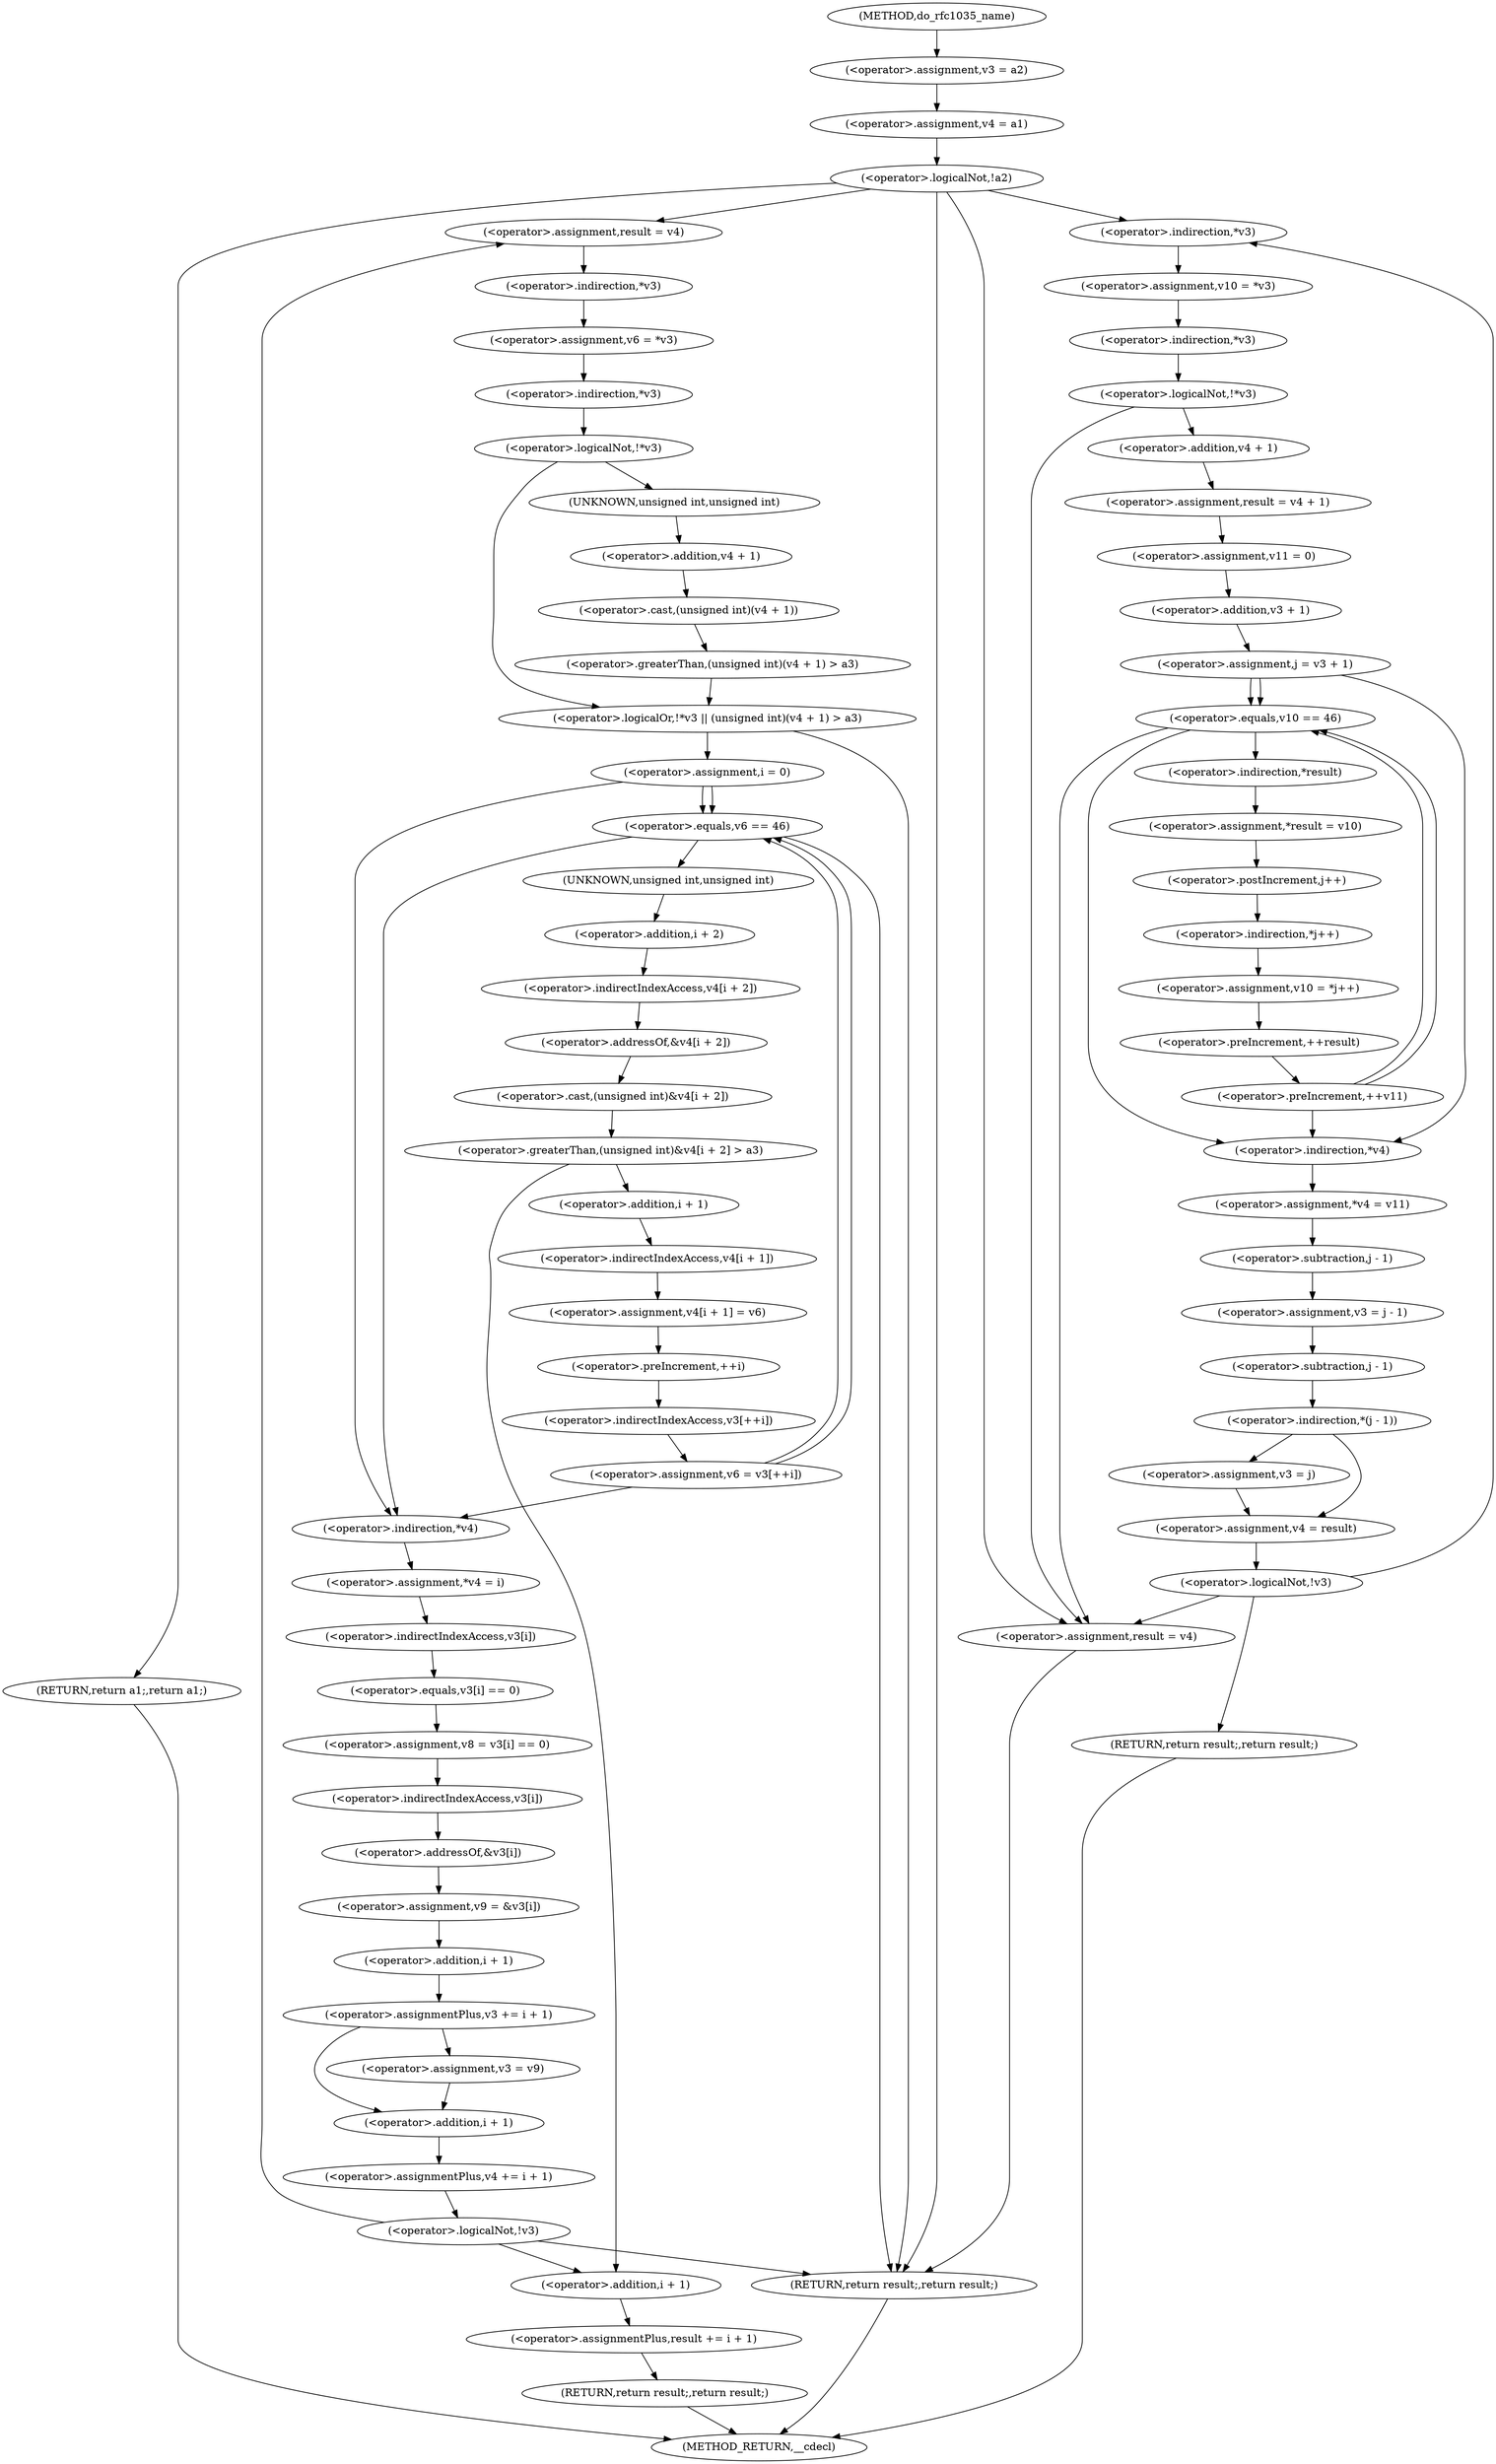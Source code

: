 digraph do_rfc1035_name {  
"1000126" [label = "(<operator>.assignment,v3 = a2)" ]
"1000129" [label = "(<operator>.assignment,v4 = a1)" ]
"1000133" [label = "(<operator>.logicalNot,!a2)" ]
"1000135" [label = "(RETURN,return a1;,return a1;)" ]
"1000143" [label = "(<operator>.assignment,result = v4)" ]
"1000146" [label = "(<operator>.assignment,v6 = *v3)" ]
"1000148" [label = "(<operator>.indirection,*v3)" ]
"1000151" [label = "(<operator>.logicalOr,!*v3 || (unsigned int)(v4 + 1) > a3)" ]
"1000152" [label = "(<operator>.logicalNot,!*v3)" ]
"1000153" [label = "(<operator>.indirection,*v3)" ]
"1000155" [label = "(<operator>.greaterThan,(unsigned int)(v4 + 1) > a3)" ]
"1000156" [label = "(<operator>.cast,(unsigned int)(v4 + 1))" ]
"1000157" [label = "(UNKNOWN,unsigned int,unsigned int)" ]
"1000158" [label = "(<operator>.addition,v4 + 1)" ]
"1000164" [label = "(<operator>.assignment,i = 0)" ]
"1000168" [label = "(<operator>.assignment,v6 = v3[++i])" ]
"1000170" [label = "(<operator>.indirectIndexAccess,v3[++i])" ]
"1000172" [label = "(<operator>.preIncrement,++i)" ]
"1000176" [label = "(<operator>.equals,v6 == 46)" ]
"1000181" [label = "(<operator>.greaterThan,(unsigned int)&v4[i + 2] > a3)" ]
"1000182" [label = "(<operator>.cast,(unsigned int)&v4[i + 2])" ]
"1000183" [label = "(UNKNOWN,unsigned int,unsigned int)" ]
"1000184" [label = "(<operator>.addressOf,&v4[i + 2])" ]
"1000185" [label = "(<operator>.indirectIndexAccess,v4[i + 2])" ]
"1000187" [label = "(<operator>.addition,i + 2)" ]
"1000192" [label = "(<operator>.assignment,v4[i + 1] = v6)" ]
"1000193" [label = "(<operator>.indirectIndexAccess,v4[i + 1])" ]
"1000195" [label = "(<operator>.addition,i + 1)" ]
"1000199" [label = "(<operator>.assignment,*v4 = i)" ]
"1000200" [label = "(<operator>.indirection,*v4)" ]
"1000203" [label = "(<operator>.assignment,v8 = v3[i] == 0)" ]
"1000205" [label = "(<operator>.equals,v3[i] == 0)" ]
"1000206" [label = "(<operator>.indirectIndexAccess,v3[i])" ]
"1000210" [label = "(<operator>.assignment,v9 = &v3[i])" ]
"1000212" [label = "(<operator>.addressOf,&v3[i])" ]
"1000213" [label = "(<operator>.indirectIndexAccess,v3[i])" ]
"1000216" [label = "(<operator>.assignmentPlus,v3 += i + 1)" ]
"1000218" [label = "(<operator>.addition,i + 1)" ]
"1000223" [label = "(<operator>.assignment,v3 = v9)" ]
"1000226" [label = "(<operator>.assignmentPlus,v4 += i + 1)" ]
"1000228" [label = "(<operator>.addition,i + 1)" ]
"1000232" [label = "(<operator>.logicalNot,!v3)" ]
"1000236" [label = "(<operator>.assignmentPlus,result += i + 1)" ]
"1000238" [label = "(<operator>.addition,i + 1)" ]
"1000241" [label = "(RETURN,return result;,return result;)" ]
"1000248" [label = "(<operator>.assignment,v10 = *v3)" ]
"1000250" [label = "(<operator>.indirection,*v3)" ]
"1000253" [label = "(<operator>.logicalNot,!*v3)" ]
"1000254" [label = "(<operator>.indirection,*v3)" ]
"1000257" [label = "(<operator>.assignment,result = v4 + 1)" ]
"1000259" [label = "(<operator>.addition,v4 + 1)" ]
"1000262" [label = "(<operator>.assignment,v11 = 0)" ]
"1000266" [label = "(<operator>.assignment,j = v3 + 1)" ]
"1000268" [label = "(<operator>.addition,v3 + 1)" ]
"1000272" [label = "(<operator>.preIncrement,++v11)" ]
"1000276" [label = "(<operator>.equals,v10 == 46)" ]
"1000280" [label = "(<operator>.assignment,*result = v10)" ]
"1000281" [label = "(<operator>.indirection,*result)" ]
"1000284" [label = "(<operator>.assignment,v10 = *j++)" ]
"1000286" [label = "(<operator>.indirection,*j++)" ]
"1000287" [label = "(<operator>.postIncrement,j++)" ]
"1000289" [label = "(<operator>.preIncrement,++result)" ]
"1000291" [label = "(<operator>.assignment,*v4 = v11)" ]
"1000292" [label = "(<operator>.indirection,*v4)" ]
"1000295" [label = "(<operator>.assignment,v3 = j - 1)" ]
"1000297" [label = "(<operator>.subtraction,j - 1)" ]
"1000301" [label = "(<operator>.indirection,*(j - 1))" ]
"1000302" [label = "(<operator>.subtraction,j - 1)" ]
"1000305" [label = "(<operator>.assignment,v3 = j)" ]
"1000308" [label = "(<operator>.assignment,v4 = result)" ]
"1000312" [label = "(<operator>.logicalNot,!v3)" ]
"1000314" [label = "(RETURN,return result;,return result;)" ]
"1000316" [label = "(<operator>.assignment,result = v4)" ]
"1000319" [label = "(RETURN,return result;,return result;)" ]
"1000111" [label = "(METHOD,do_rfc1035_name)" ]
"1000321" [label = "(METHOD_RETURN,__cdecl)" ]
  "1000126" -> "1000129" 
  "1000129" -> "1000133" 
  "1000133" -> "1000135" 
  "1000133" -> "1000143" 
  "1000133" -> "1000319" 
  "1000133" -> "1000250" 
  "1000133" -> "1000316" 
  "1000135" -> "1000321" 
  "1000143" -> "1000148" 
  "1000146" -> "1000153" 
  "1000148" -> "1000146" 
  "1000151" -> "1000319" 
  "1000151" -> "1000164" 
  "1000152" -> "1000157" 
  "1000152" -> "1000151" 
  "1000153" -> "1000152" 
  "1000155" -> "1000151" 
  "1000156" -> "1000155" 
  "1000157" -> "1000158" 
  "1000158" -> "1000156" 
  "1000164" -> "1000176" 
  "1000164" -> "1000176" 
  "1000164" -> "1000200" 
  "1000168" -> "1000176" 
  "1000168" -> "1000176" 
  "1000168" -> "1000200" 
  "1000170" -> "1000168" 
  "1000172" -> "1000170" 
  "1000176" -> "1000183" 
  "1000176" -> "1000200" 
  "1000176" -> "1000319" 
  "1000181" -> "1000238" 
  "1000181" -> "1000195" 
  "1000182" -> "1000181" 
  "1000183" -> "1000187" 
  "1000184" -> "1000182" 
  "1000185" -> "1000184" 
  "1000187" -> "1000185" 
  "1000192" -> "1000172" 
  "1000193" -> "1000192" 
  "1000195" -> "1000193" 
  "1000199" -> "1000206" 
  "1000200" -> "1000199" 
  "1000203" -> "1000213" 
  "1000205" -> "1000203" 
  "1000206" -> "1000205" 
  "1000210" -> "1000218" 
  "1000212" -> "1000210" 
  "1000213" -> "1000212" 
  "1000216" -> "1000223" 
  "1000216" -> "1000228" 
  "1000218" -> "1000216" 
  "1000223" -> "1000228" 
  "1000226" -> "1000232" 
  "1000228" -> "1000226" 
  "1000232" -> "1000143" 
  "1000232" -> "1000319" 
  "1000232" -> "1000238" 
  "1000236" -> "1000241" 
  "1000238" -> "1000236" 
  "1000241" -> "1000321" 
  "1000248" -> "1000254" 
  "1000250" -> "1000248" 
  "1000253" -> "1000316" 
  "1000253" -> "1000259" 
  "1000254" -> "1000253" 
  "1000257" -> "1000262" 
  "1000259" -> "1000257" 
  "1000262" -> "1000268" 
  "1000266" -> "1000276" 
  "1000266" -> "1000276" 
  "1000266" -> "1000292" 
  "1000268" -> "1000266" 
  "1000272" -> "1000276" 
  "1000272" -> "1000276" 
  "1000272" -> "1000292" 
  "1000276" -> "1000292" 
  "1000276" -> "1000316" 
  "1000276" -> "1000281" 
  "1000280" -> "1000287" 
  "1000281" -> "1000280" 
  "1000284" -> "1000289" 
  "1000286" -> "1000284" 
  "1000287" -> "1000286" 
  "1000289" -> "1000272" 
  "1000291" -> "1000297" 
  "1000292" -> "1000291" 
  "1000295" -> "1000302" 
  "1000297" -> "1000295" 
  "1000301" -> "1000305" 
  "1000301" -> "1000308" 
  "1000302" -> "1000301" 
  "1000305" -> "1000308" 
  "1000308" -> "1000312" 
  "1000312" -> "1000250" 
  "1000312" -> "1000316" 
  "1000312" -> "1000314" 
  "1000314" -> "1000321" 
  "1000316" -> "1000319" 
  "1000319" -> "1000321" 
  "1000111" -> "1000126" 
}
